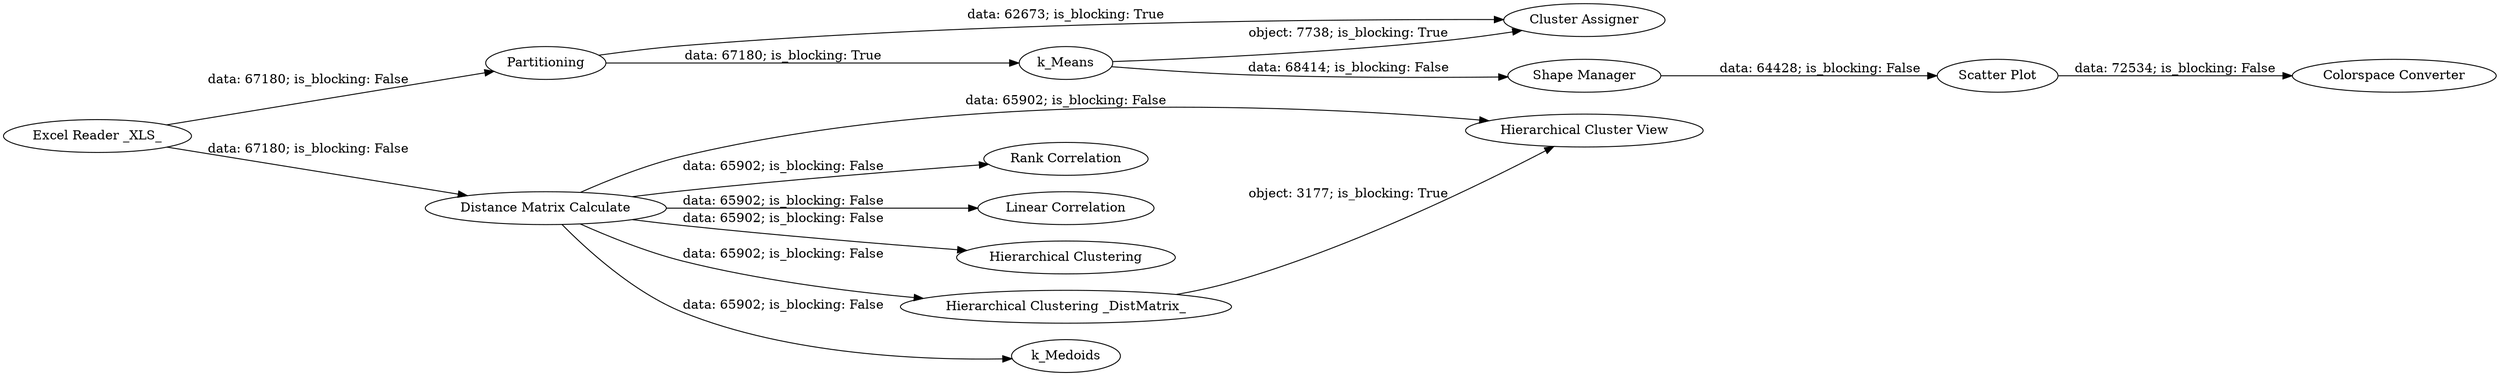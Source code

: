 digraph {
	"-6629466885221483028_6" [label=Partitioning]
	"-6629466885221483028_10" [label="Distance Matrix Calculate"]
	"-6629466885221483028_13" [label="Hierarchical Cluster View"]
	"-6629466885221483028_17" [label="Colorspace Converter"]
	"-6629466885221483028_5" [label="Cluster Assigner"]
	"-6629466885221483028_14" [label="Rank Correlation"]
	"-6629466885221483028_15" [label="Linear Correlation"]
	"-6629466885221483028_11" [label="Hierarchical Clustering"]
	"-6629466885221483028_3" [label="Excel Reader _XLS_"]
	"-6629466885221483028_7" [label="Shape Manager"]
	"-6629466885221483028_8" [label="Scatter Plot"]
	"-6629466885221483028_12" [label="Hierarchical Clustering _DistMatrix_"]
	"-6629466885221483028_4" [label=k_Means]
	"-6629466885221483028_9" [label=k_Medoids]
	"-6629466885221483028_3" -> "-6629466885221483028_6" [label="data: 67180; is_blocking: False"]
	"-6629466885221483028_7" -> "-6629466885221483028_8" [label="data: 64428; is_blocking: False"]
	"-6629466885221483028_6" -> "-6629466885221483028_4" [label="data: 67180; is_blocking: True"]
	"-6629466885221483028_10" -> "-6629466885221483028_13" [label="data: 65902; is_blocking: False"]
	"-6629466885221483028_10" -> "-6629466885221483028_14" [label="data: 65902; is_blocking: False"]
	"-6629466885221483028_12" -> "-6629466885221483028_13" [label="object: 3177; is_blocking: True"]
	"-6629466885221483028_6" -> "-6629466885221483028_5" [label="data: 62673; is_blocking: True"]
	"-6629466885221483028_8" -> "-6629466885221483028_17" [label="data: 72534; is_blocking: False"]
	"-6629466885221483028_4" -> "-6629466885221483028_7" [label="data: 68414; is_blocking: False"]
	"-6629466885221483028_10" -> "-6629466885221483028_9" [label="data: 65902; is_blocking: False"]
	"-6629466885221483028_10" -> "-6629466885221483028_15" [label="data: 65902; is_blocking: False"]
	"-6629466885221483028_10" -> "-6629466885221483028_12" [label="data: 65902; is_blocking: False"]
	"-6629466885221483028_4" -> "-6629466885221483028_5" [label="object: 7738; is_blocking: True"]
	"-6629466885221483028_10" -> "-6629466885221483028_11" [label="data: 65902; is_blocking: False"]
	"-6629466885221483028_3" -> "-6629466885221483028_10" [label="data: 67180; is_blocking: False"]
	rankdir=LR
}
